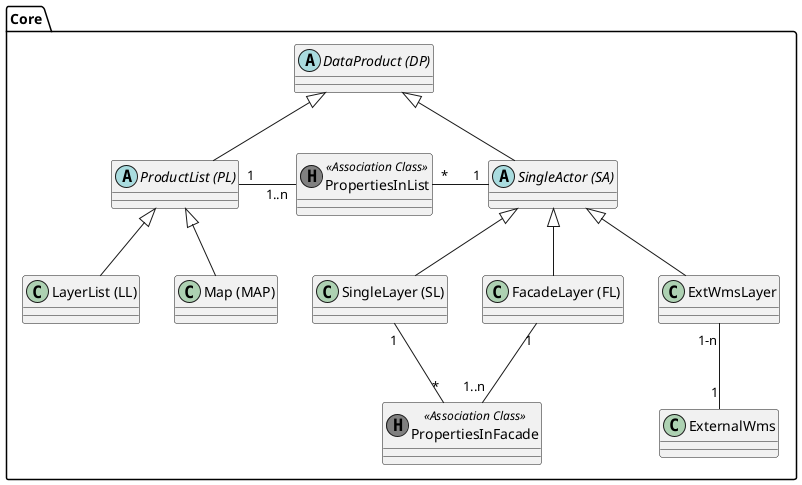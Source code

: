 @startuml
package Core {
  abstract class "DataProduct (DP)" as dp

  abstract class "ProductList (PL)" as pl
  class "LayerList (LL)" as ll
  class "Map (MAP)" as map

  abstract class "SingleActor (SA)" as sa
  class "FacadeLayer (FL)" as fl
  class "SingleLayer (SL)" as sl
  class "ExtWmsLayer" as ewl

  class "ExternalWms" as ew

  class "PropertiesInFacade" as pif << (H, grey) Association Class >>
  class "PropertiesInList" as pil << (H, grey) Association Class >>

  dp <|-- pl
  pl <|-- ll
  pl <|-- map

  dp <|-- sa
  sa <|-- sl
  sa <|-- fl
  sa <|-- ewl

  pl "1" -right- "1..n" pil : "      "
  pil "*" -right- "1" sa : "      "


  fl "1" -- "1..n" pif : "      "
  pif "*" -up- "1" sl : "      "

  ewl "1-n" -- "1" ew
}
@enduml